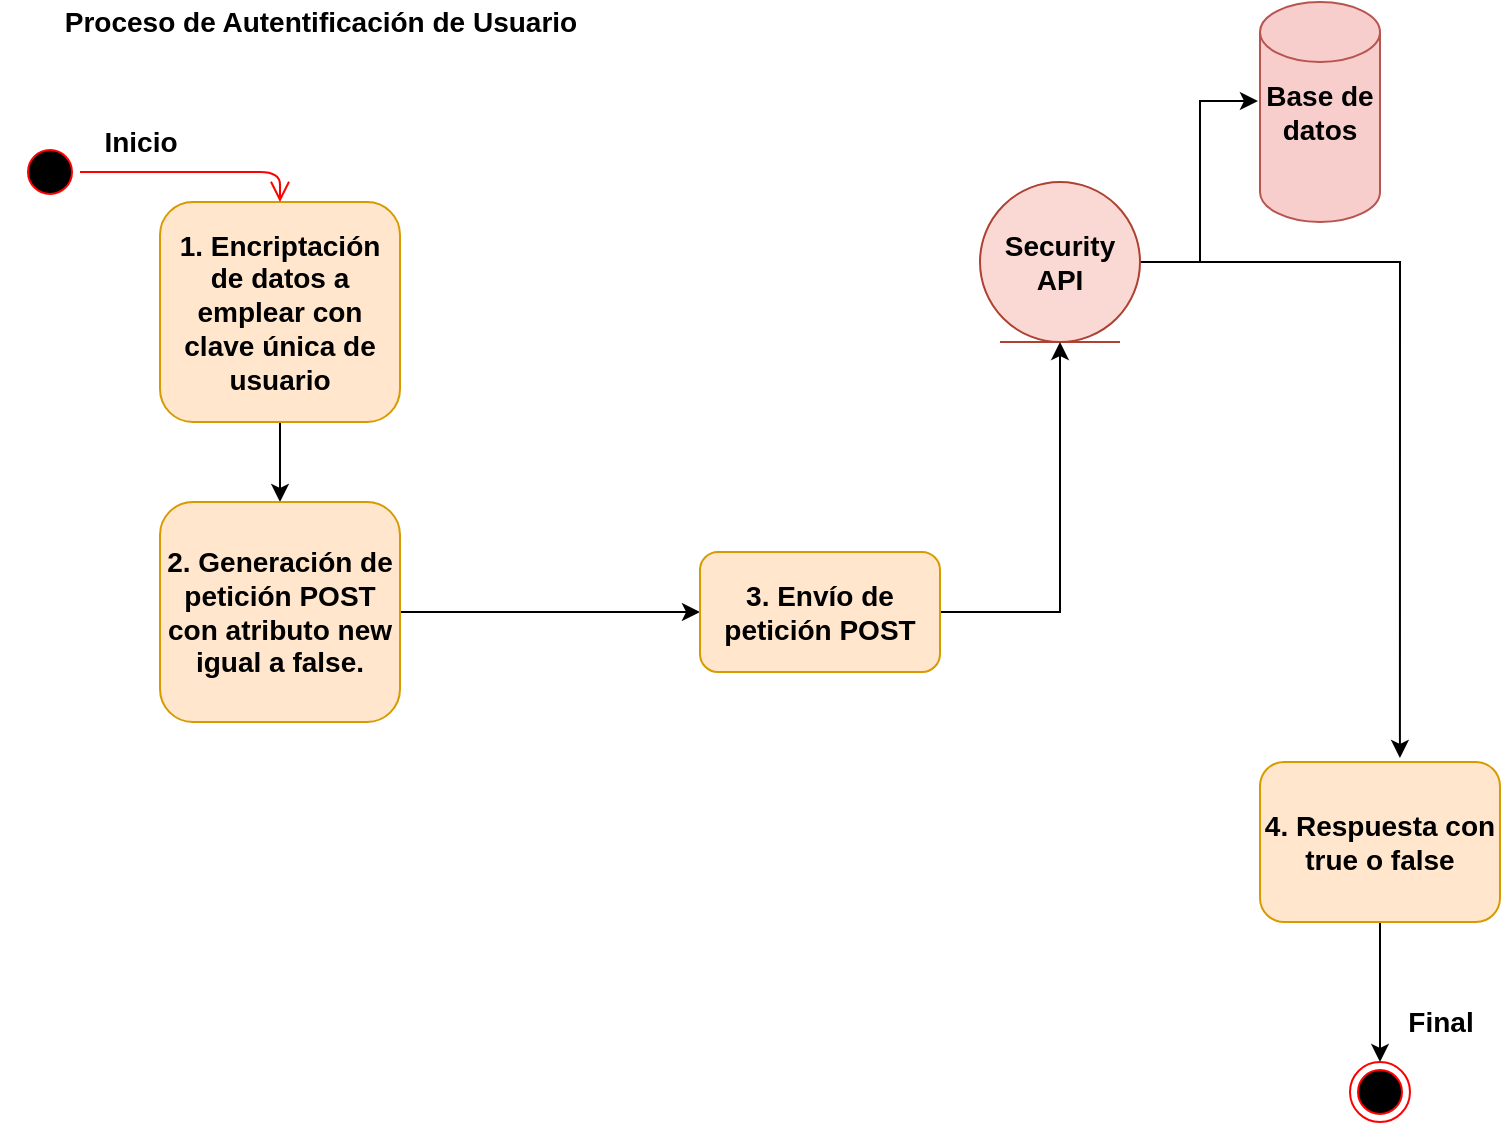 <mxfile version="13.6.0" type="device"><diagram id="ciMhDD63jLYAaYpry-DA" name="Page-1"><mxGraphModel dx="862" dy="449" grid="1" gridSize="10" guides="1" tooltips="1" connect="1" arrows="1" fold="1" page="1" pageScale="1" pageWidth="827" pageHeight="1169" math="0" shadow="0"><root><mxCell id="0"/><mxCell id="1" parent="0"/><mxCell id="9mwRFVif4jSOevQ5S4ZP-1" value="Proceso de Autentificación de Usuario" style="text;html=1;align=center;verticalAlign=middle;resizable=0;points=[];autosize=1;fontStyle=1;fontSize=14;" vertex="1" parent="1"><mxGeometry x="20" y="10" width="320" height="20" as="geometry"/></mxCell><mxCell id="9mwRFVif4jSOevQ5S4ZP-28" style="edgeStyle=orthogonalEdgeStyle;rounded=0;orthogonalLoop=1;jettySize=auto;html=1;entryX=0.5;entryY=0;entryDx=0;entryDy=0;fontSize=14;" edge="1" parent="1" source="9mwRFVif4jSOevQ5S4ZP-2" target="9mwRFVif4jSOevQ5S4ZP-6"><mxGeometry relative="1" as="geometry"/></mxCell><mxCell id="9mwRFVif4jSOevQ5S4ZP-2" value="1. Encriptación de datos a emplear con clave única de usuario" style="rounded=1;whiteSpace=wrap;html=1;fontSize=14;fontStyle=1;fillColor=#ffe6cc;strokeColor=#d79b00;" vertex="1" parent="1"><mxGeometry x="100" y="110" width="120" height="110" as="geometry"/></mxCell><mxCell id="9mwRFVif4jSOevQ5S4ZP-15" style="edgeStyle=orthogonalEdgeStyle;rounded=0;orthogonalLoop=1;jettySize=auto;html=1;entryX=0.583;entryY=-0.025;entryDx=0;entryDy=0;entryPerimeter=0;fontSize=14;" edge="1" parent="1" source="9mwRFVif4jSOevQ5S4ZP-3" target="9mwRFVif4jSOevQ5S4ZP-11"><mxGeometry relative="1" as="geometry"/></mxCell><mxCell id="9mwRFVif4jSOevQ5S4ZP-17" style="edgeStyle=orthogonalEdgeStyle;rounded=0;orthogonalLoop=1;jettySize=auto;html=1;entryX=-0.017;entryY=0.45;entryDx=0;entryDy=0;entryPerimeter=0;fontSize=14;" edge="1" parent="1" source="9mwRFVif4jSOevQ5S4ZP-3" target="9mwRFVif4jSOevQ5S4ZP-16"><mxGeometry relative="1" as="geometry"/></mxCell><mxCell id="9mwRFVif4jSOevQ5S4ZP-3" value="&lt;div&gt;Security&lt;/div&gt;&lt;div&gt;API&lt;br&gt;&lt;/div&gt;" style="ellipse;shape=umlEntity;whiteSpace=wrap;html=1;fontSize=14;fontStyle=1;fillColor=#fad9d5;strokeColor=#ae4132;" vertex="1" parent="1"><mxGeometry x="510" y="100" width="80" height="80" as="geometry"/></mxCell><mxCell id="9mwRFVif4jSOevQ5S4ZP-29" style="edgeStyle=orthogonalEdgeStyle;rounded=0;orthogonalLoop=1;jettySize=auto;html=1;entryX=0;entryY=0.5;entryDx=0;entryDy=0;fontSize=14;" edge="1" parent="1" source="9mwRFVif4jSOevQ5S4ZP-6" target="9mwRFVif4jSOevQ5S4ZP-10"><mxGeometry relative="1" as="geometry"/></mxCell><mxCell id="9mwRFVif4jSOevQ5S4ZP-6" value="2. Generación de petición POST con atributo new igual a false." style="rounded=1;whiteSpace=wrap;html=1;fontSize=14;fontStyle=1;fillColor=#ffe6cc;strokeColor=#d79b00;" vertex="1" parent="1"><mxGeometry x="100" y="260" width="120" height="110" as="geometry"/></mxCell><mxCell id="9mwRFVif4jSOevQ5S4ZP-14" style="edgeStyle=orthogonalEdgeStyle;rounded=0;orthogonalLoop=1;jettySize=auto;html=1;entryX=0.5;entryY=1;entryDx=0;entryDy=0;fontSize=14;" edge="1" parent="1" source="9mwRFVif4jSOevQ5S4ZP-10" target="9mwRFVif4jSOevQ5S4ZP-3"><mxGeometry relative="1" as="geometry"/></mxCell><mxCell id="9mwRFVif4jSOevQ5S4ZP-10" value="3. Envío de petición POST" style="rounded=1;whiteSpace=wrap;html=1;fontSize=14;fontStyle=1;fillColor=#ffe6cc;strokeColor=#d79b00;" vertex="1" parent="1"><mxGeometry x="370" y="285" width="120" height="60" as="geometry"/></mxCell><mxCell id="9mwRFVif4jSOevQ5S4ZP-23" style="edgeStyle=orthogonalEdgeStyle;rounded=0;orthogonalLoop=1;jettySize=auto;html=1;entryX=0.5;entryY=0;entryDx=0;entryDy=0;fontSize=14;" edge="1" parent="1" source="9mwRFVif4jSOevQ5S4ZP-11" target="9mwRFVif4jSOevQ5S4ZP-22"><mxGeometry relative="1" as="geometry"/></mxCell><mxCell id="9mwRFVif4jSOevQ5S4ZP-11" value="4. Respuesta con true o false" style="rounded=1;whiteSpace=wrap;html=1;fontSize=14;fontStyle=1;fillColor=#ffe6cc;strokeColor=#d79b00;" vertex="1" parent="1"><mxGeometry x="650" y="390" width="120" height="80" as="geometry"/></mxCell><mxCell id="9mwRFVif4jSOevQ5S4ZP-16" value="Base de datos" style="shape=cylinder2;whiteSpace=wrap;html=1;boundedLbl=1;backgroundOutline=1;size=15;fontSize=14;fontStyle=1;fillColor=#f8cecc;strokeColor=#b85450;" vertex="1" parent="1"><mxGeometry x="650" y="10" width="60" height="110" as="geometry"/></mxCell><mxCell id="9mwRFVif4jSOevQ5S4ZP-19" value="" style="ellipse;html=1;shape=startState;fillColor=#000000;strokeColor=#ff0000;fontSize=14;" vertex="1" parent="1"><mxGeometry x="30" y="80" width="30" height="30" as="geometry"/></mxCell><mxCell id="9mwRFVif4jSOevQ5S4ZP-20" value="" style="edgeStyle=orthogonalEdgeStyle;html=1;verticalAlign=bottom;endArrow=open;endSize=8;strokeColor=#ff0000;fontSize=14;entryX=0.5;entryY=0;entryDx=0;entryDy=0;" edge="1" source="9mwRFVif4jSOevQ5S4ZP-19" parent="1" target="9mwRFVif4jSOevQ5S4ZP-2"><mxGeometry relative="1" as="geometry"><mxPoint x="45" y="170" as="targetPoint"/></mxGeometry></mxCell><mxCell id="9mwRFVif4jSOevQ5S4ZP-21" value="Inicio" style="text;html=1;align=center;verticalAlign=middle;resizable=0;points=[];autosize=1;fontSize=14;fontStyle=1" vertex="1" parent="1"><mxGeometry x="60" y="70" width="60" height="20" as="geometry"/></mxCell><mxCell id="9mwRFVif4jSOevQ5S4ZP-22" value="" style="ellipse;html=1;shape=endState;fillColor=#000000;strokeColor=#ff0000;fontSize=14;" vertex="1" parent="1"><mxGeometry x="695" y="540" width="30" height="30" as="geometry"/></mxCell><mxCell id="9mwRFVif4jSOevQ5S4ZP-25" value="Final" style="text;html=1;align=center;verticalAlign=middle;resizable=0;points=[];autosize=1;fontSize=14;fontStyle=1" vertex="1" parent="1"><mxGeometry x="710" y="510" width="60" height="20" as="geometry"/></mxCell></root></mxGraphModel></diagram></mxfile>
